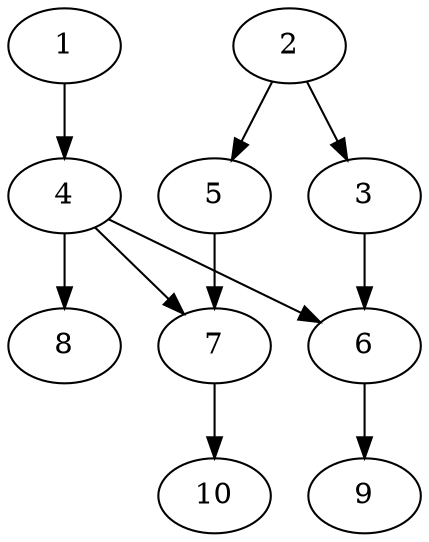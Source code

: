 // DAG automatically generated by daggen at Thu Oct  3 13:58:04 2019
// ./daggen --dot -n 10 --ccr 0.4 --fat 0.5 --regular 0.9 --density 0.6 --mindata 5242880 --maxdata 52428800 
digraph G {
  1 [size="126822400", alpha="0.02", expect_size="50728960"] 
  1 -> 4 [size ="50728960"]
  2 [size="33548800", alpha="0.08", expect_size="13419520"] 
  2 -> 3 [size ="13419520"]
  2 -> 5 [size ="13419520"]
  3 [size="96427520", alpha="0.07", expect_size="38571008"] 
  3 -> 6 [size ="38571008"]
  4 [size="44794880", alpha="0.15", expect_size="17917952"] 
  4 -> 6 [size ="17917952"]
  4 -> 7 [size ="17917952"]
  4 -> 8 [size ="17917952"]
  5 [size="15267840", alpha="0.12", expect_size="6107136"] 
  5 -> 7 [size ="6107136"]
  6 [size="29201920", alpha="0.12", expect_size="11680768"] 
  6 -> 9 [size ="11680768"]
  7 [size="123668480", alpha="0.05", expect_size="49467392"] 
  7 -> 10 [size ="49467392"]
  8 [size="49512960", alpha="0.13", expect_size="19805184"] 
  9 [size="14000640", alpha="0.17", expect_size="5600256"] 
  10 [size="38845440", alpha="0.13", expect_size="15538176"] 
}
